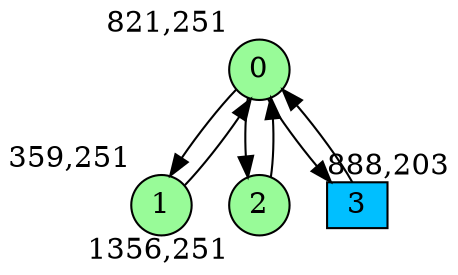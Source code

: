 digraph G {
graph [bgcolor=white]
node [shape=circle, style = filled, fillcolor=white,fixedsize=true, width=0.4, height=0.3 ]
0[xlabel="821,251", pos = "7.21875,0!", fillcolor=palegreen ];
1[xlabel="359,251", pos = "0,0!", fillcolor=palegreen ];
2[xlabel="1356,251", pos = "15.5781,0!", fillcolor=palegreen ];
3[xlabel="888,203", pos = "8.26563,0.75!", fillcolor=deepskyblue, shape=box ];
0->1 ;
0->2 ;
0->3 ;
1->0 ;
2->0 ;
3->0 ;
}
